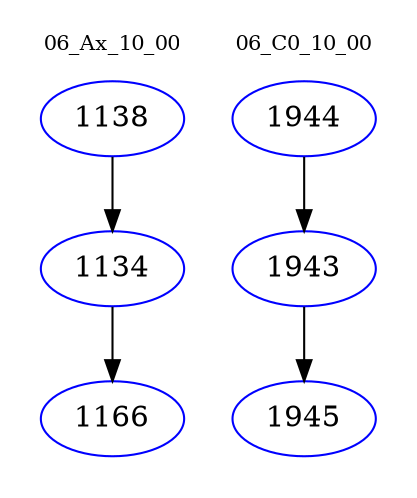 digraph{
subgraph cluster_0 {
color = white
label = "06_Ax_10_00";
fontsize=10;
T0_1138 [label="1138", color="blue"]
T0_1138 -> T0_1134 [color="black"]
T0_1134 [label="1134", color="blue"]
T0_1134 -> T0_1166 [color="black"]
T0_1166 [label="1166", color="blue"]
}
subgraph cluster_1 {
color = white
label = "06_C0_10_00";
fontsize=10;
T1_1944 [label="1944", color="blue"]
T1_1944 -> T1_1943 [color="black"]
T1_1943 [label="1943", color="blue"]
T1_1943 -> T1_1945 [color="black"]
T1_1945 [label="1945", color="blue"]
}
}
